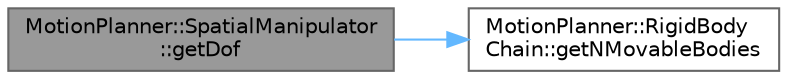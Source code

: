 digraph "MotionPlanner::SpatialManipulator::getDof"
{
 // LATEX_PDF_SIZE
  bgcolor="transparent";
  edge [fontname=Helvetica,fontsize=10,labelfontname=Helvetica,labelfontsize=10];
  node [fontname=Helvetica,fontsize=10,shape=box,height=0.2,width=0.4];
  rankdir="LR";
  Node1 [label="MotionPlanner::SpatialManipulator\l::getDof",height=0.2,width=0.4,color="gray40", fillcolor="grey60", style="filled", fontcolor="black",tooltip=" "];
  Node1 -> Node2 [color="steelblue1",style="solid"];
  Node2 [label="MotionPlanner::RigidBody\lChain::getNMovableBodies",height=0.2,width=0.4,color="grey40", fillcolor="white", style="filled",URL="$class_motion_planner_1_1_rigid_body_chain.html#ae3fd4b367528dd982b0a4a8e670d3fae",tooltip=" "];
}
